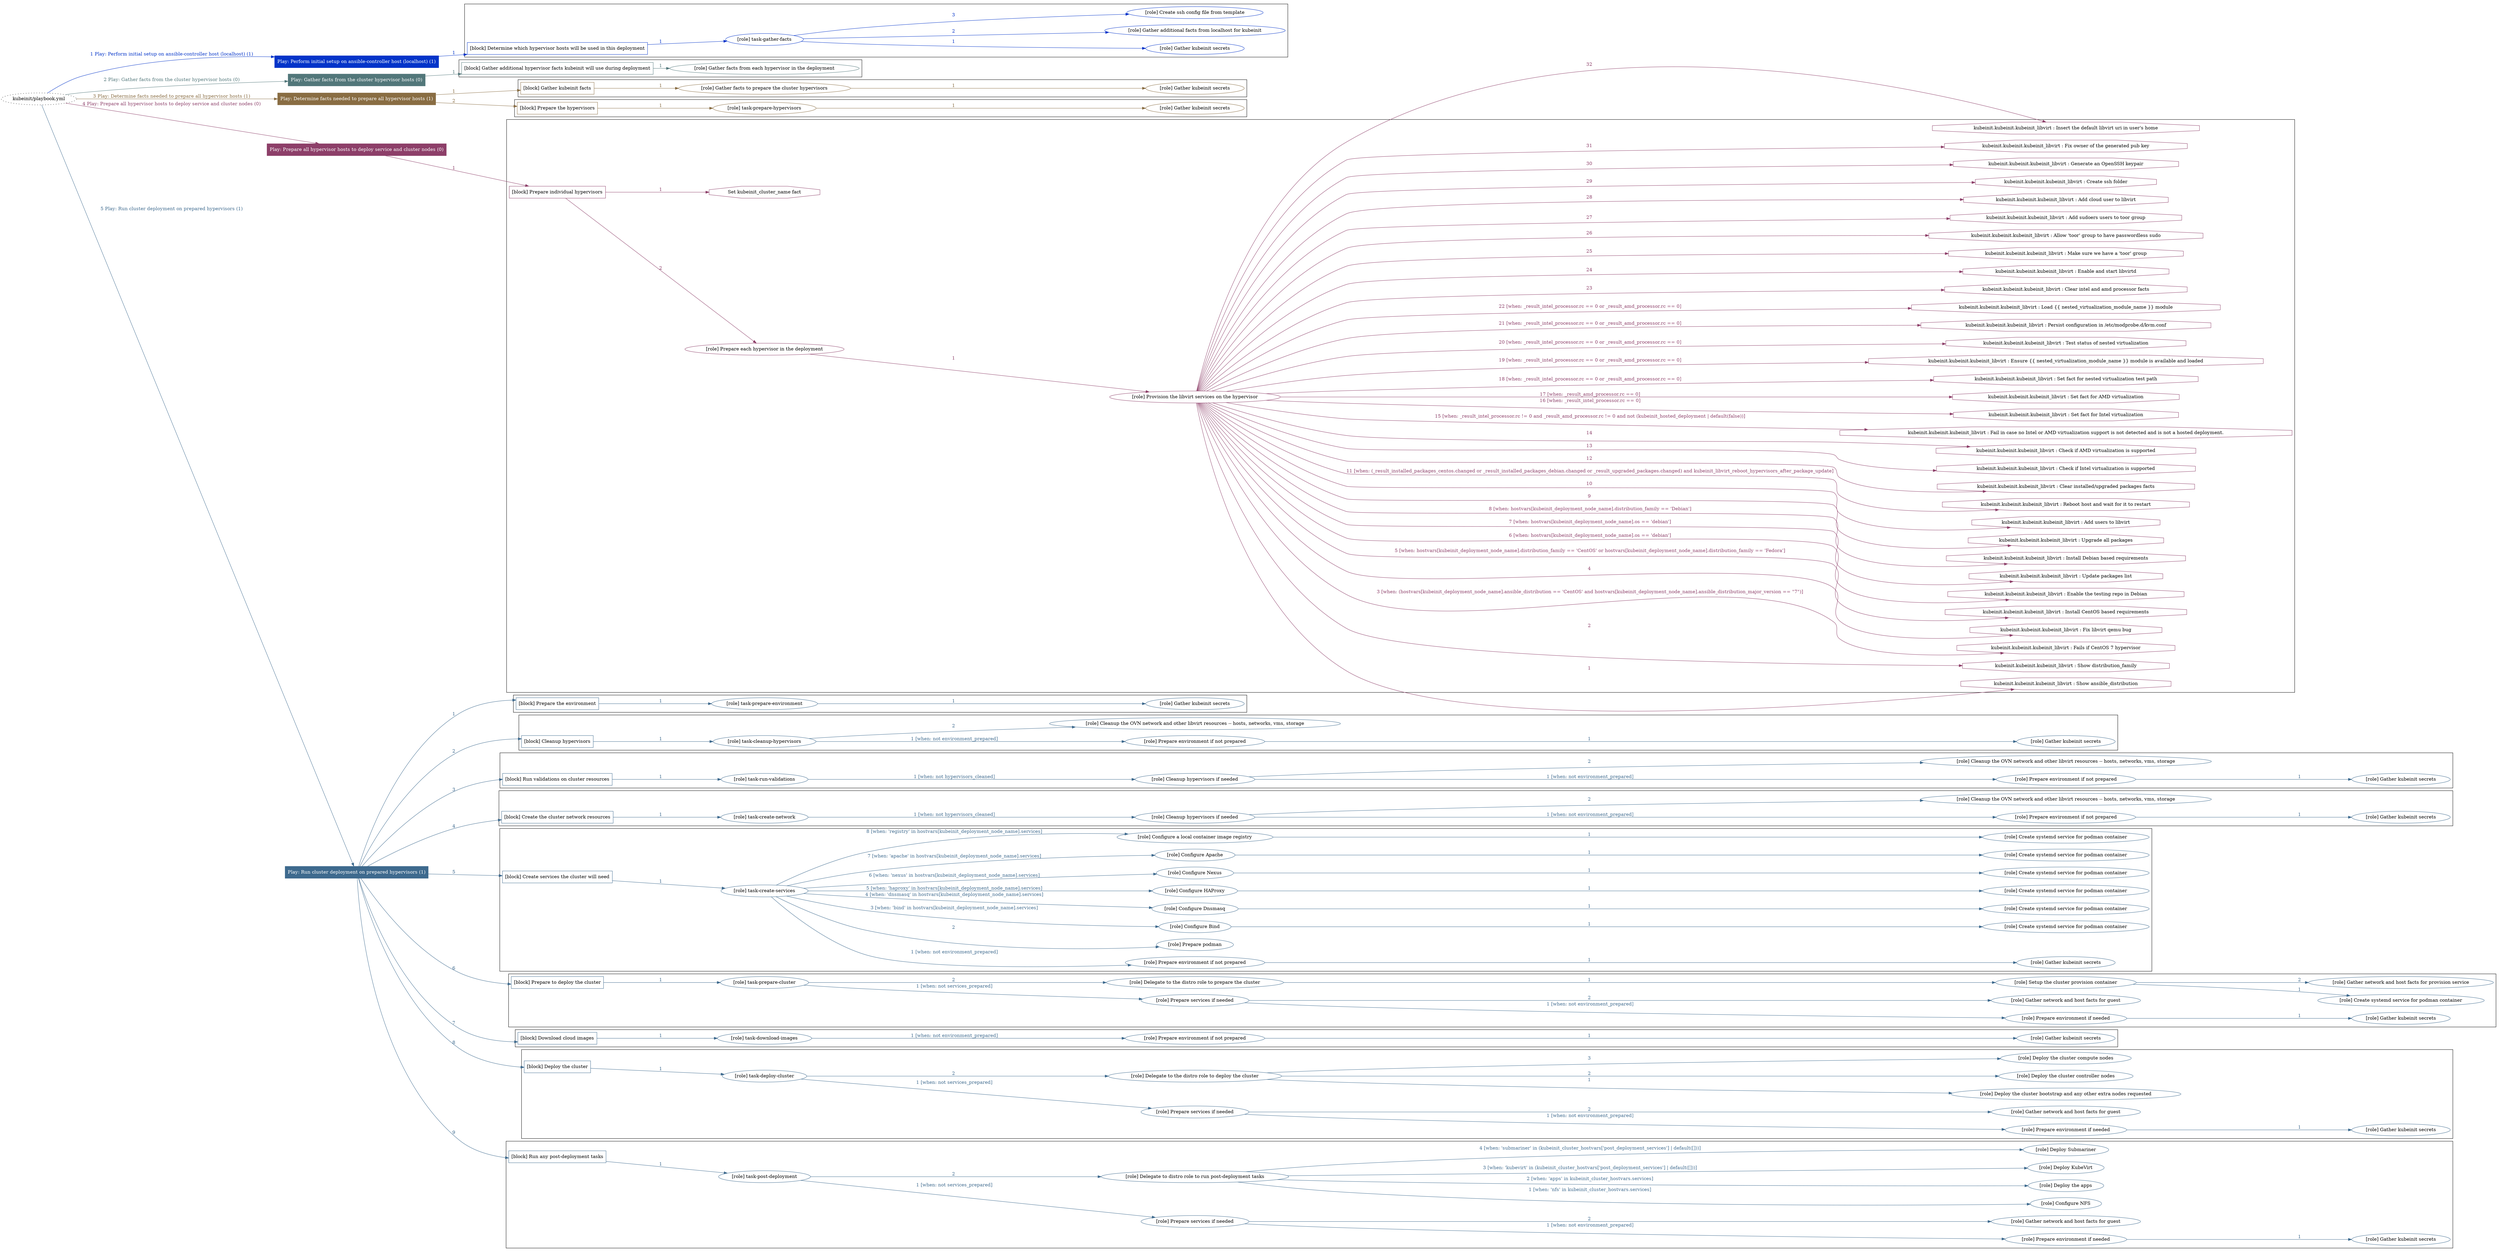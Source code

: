 digraph {
	graph [concentrate=true ordering=in rankdir=LR ratio=fill]
	edge [esep=5 sep=10]
	"kubeinit/playbook.yml" [URL="/home/runner/work/kubeinit/kubeinit/kubeinit/playbook.yml" id=playbook_c4769c51 style=dotted]
	"kubeinit/playbook.yml" -> play_fd61ba5c [label="1 Play: Perform initial setup on ansible-controller host (localhost) (1)" color="#0334c9" fontcolor="#0334c9" id=edge_play_fd61ba5c labeltooltip="1 Play: Perform initial setup on ansible-controller host (localhost) (1)" tooltip="1 Play: Perform initial setup on ansible-controller host (localhost) (1)"]
	subgraph "Play: Perform initial setup on ansible-controller host (localhost) (1)" {
		play_fd61ba5c [label="Play: Perform initial setup on ansible-controller host (localhost) (1)" URL="/home/runner/work/kubeinit/kubeinit/kubeinit/playbook.yml" color="#0334c9" fontcolor="#ffffff" id=play_fd61ba5c shape=box style=filled tooltip=localhost]
		play_fd61ba5c -> block_f24c5358 [label=1 color="#0334c9" fontcolor="#0334c9" id=edge_block_f24c5358 labeltooltip=1 tooltip=1]
		subgraph cluster_block_f24c5358 {
			block_f24c5358 [label="[block] Determine which hypervisor hosts will be used in this deployment" URL="/home/runner/work/kubeinit/kubeinit/kubeinit/playbook.yml" color="#0334c9" id=block_f24c5358 labeltooltip="Determine which hypervisor hosts will be used in this deployment" shape=box tooltip="Determine which hypervisor hosts will be used in this deployment"]
			block_f24c5358 -> role_672a9c41 [label="1 " color="#0334c9" fontcolor="#0334c9" id=edge_role_672a9c41 labeltooltip="1 " tooltip="1 "]
			subgraph "task-gather-facts" {
				role_672a9c41 [label="[role] task-gather-facts" URL="/home/runner/work/kubeinit/kubeinit/kubeinit/playbook.yml" color="#0334c9" id=role_672a9c41 tooltip="task-gather-facts"]
				role_672a9c41 -> role_38df9801 [label="1 " color="#0334c9" fontcolor="#0334c9" id=edge_role_38df9801 labeltooltip="1 " tooltip="1 "]
				subgraph "Gather kubeinit secrets" {
					role_38df9801 [label="[role] Gather kubeinit secrets" URL="/home/runner/.ansible/collections/ansible_collections/kubeinit/kubeinit/roles/kubeinit_prepare/tasks/build_hypervisors_group.yml" color="#0334c9" id=role_38df9801 tooltip="Gather kubeinit secrets"]
				}
				role_672a9c41 -> role_1dec8214 [label="2 " color="#0334c9" fontcolor="#0334c9" id=edge_role_1dec8214 labeltooltip="2 " tooltip="2 "]
				subgraph "Gather additional facts from localhost for kubeinit" {
					role_1dec8214 [label="[role] Gather additional facts from localhost for kubeinit" URL="/home/runner/.ansible/collections/ansible_collections/kubeinit/kubeinit/roles/kubeinit_prepare/tasks/build_hypervisors_group.yml" color="#0334c9" id=role_1dec8214 tooltip="Gather additional facts from localhost for kubeinit"]
				}
				role_672a9c41 -> role_d910c859 [label="3 " color="#0334c9" fontcolor="#0334c9" id=edge_role_d910c859 labeltooltip="3 " tooltip="3 "]
				subgraph "Create ssh config file from template" {
					role_d910c859 [label="[role] Create ssh config file from template" URL="/home/runner/.ansible/collections/ansible_collections/kubeinit/kubeinit/roles/kubeinit_prepare/tasks/build_hypervisors_group.yml" color="#0334c9" id=role_d910c859 tooltip="Create ssh config file from template"]
				}
			}
		}
	}
	"kubeinit/playbook.yml" -> play_553a66d8 [label="2 Play: Gather facts from the cluster hypervisor hosts (0)" color="#52777a" fontcolor="#52777a" id=edge_play_553a66d8 labeltooltip="2 Play: Gather facts from the cluster hypervisor hosts (0)" tooltip="2 Play: Gather facts from the cluster hypervisor hosts (0)"]
	subgraph "Play: Gather facts from the cluster hypervisor hosts (0)" {
		play_553a66d8 [label="Play: Gather facts from the cluster hypervisor hosts (0)" URL="/home/runner/work/kubeinit/kubeinit/kubeinit/playbook.yml" color="#52777a" fontcolor="#ffffff" id=play_553a66d8 shape=box style=filled tooltip="Play: Gather facts from the cluster hypervisor hosts (0)"]
		play_553a66d8 -> block_5d03e8ee [label=1 color="#52777a" fontcolor="#52777a" id=edge_block_5d03e8ee labeltooltip=1 tooltip=1]
		subgraph cluster_block_5d03e8ee {
			block_5d03e8ee [label="[block] Gather additional hypervisor facts kubeinit will use during deployment" URL="/home/runner/work/kubeinit/kubeinit/kubeinit/playbook.yml" color="#52777a" id=block_5d03e8ee labeltooltip="Gather additional hypervisor facts kubeinit will use during deployment" shape=box tooltip="Gather additional hypervisor facts kubeinit will use during deployment"]
			block_5d03e8ee -> role_967eea9b [label="1 " color="#52777a" fontcolor="#52777a" id=edge_role_967eea9b labeltooltip="1 " tooltip="1 "]
			subgraph "Gather facts from each hypervisor in the deployment" {
				role_967eea9b [label="[role] Gather facts from each hypervisor in the deployment" URL="/home/runner/work/kubeinit/kubeinit/kubeinit/playbook.yml" color="#52777a" id=role_967eea9b tooltip="Gather facts from each hypervisor in the deployment"]
			}
		}
	}
	"kubeinit/playbook.yml" -> play_8fbbaf1b [label="3 Play: Determine facts needed to prepare all hypervisor hosts (1)" color="#896d43" fontcolor="#896d43" id=edge_play_8fbbaf1b labeltooltip="3 Play: Determine facts needed to prepare all hypervisor hosts (1)" tooltip="3 Play: Determine facts needed to prepare all hypervisor hosts (1)"]
	subgraph "Play: Determine facts needed to prepare all hypervisor hosts (1)" {
		play_8fbbaf1b [label="Play: Determine facts needed to prepare all hypervisor hosts (1)" URL="/home/runner/work/kubeinit/kubeinit/kubeinit/playbook.yml" color="#896d43" fontcolor="#ffffff" id=play_8fbbaf1b shape=box style=filled tooltip=localhost]
		play_8fbbaf1b -> block_a1badb3f [label=1 color="#896d43" fontcolor="#896d43" id=edge_block_a1badb3f labeltooltip=1 tooltip=1]
		subgraph cluster_block_a1badb3f {
			block_a1badb3f [label="[block] Gather kubeinit facts" URL="/home/runner/work/kubeinit/kubeinit/kubeinit/playbook.yml" color="#896d43" id=block_a1badb3f labeltooltip="Gather kubeinit facts" shape=box tooltip="Gather kubeinit facts"]
			block_a1badb3f -> role_83bff5d7 [label="1 " color="#896d43" fontcolor="#896d43" id=edge_role_83bff5d7 labeltooltip="1 " tooltip="1 "]
			subgraph "Gather facts to prepare the cluster hypervisors" {
				role_83bff5d7 [label="[role] Gather facts to prepare the cluster hypervisors" URL="/home/runner/work/kubeinit/kubeinit/kubeinit/playbook.yml" color="#896d43" id=role_83bff5d7 tooltip="Gather facts to prepare the cluster hypervisors"]
				role_83bff5d7 -> role_12f5d2b3 [label="1 " color="#896d43" fontcolor="#896d43" id=edge_role_12f5d2b3 labeltooltip="1 " tooltip="1 "]
				subgraph "Gather kubeinit secrets" {
					role_12f5d2b3 [label="[role] Gather kubeinit secrets" URL="/home/runner/.ansible/collections/ansible_collections/kubeinit/kubeinit/roles/kubeinit_prepare/tasks/gather_kubeinit_facts.yml" color="#896d43" id=role_12f5d2b3 tooltip="Gather kubeinit secrets"]
				}
			}
		}
		play_8fbbaf1b -> block_5ecc9ee0 [label=2 color="#896d43" fontcolor="#896d43" id=edge_block_5ecc9ee0 labeltooltip=2 tooltip=2]
		subgraph cluster_block_5ecc9ee0 {
			block_5ecc9ee0 [label="[block] Prepare the hypervisors" URL="/home/runner/work/kubeinit/kubeinit/kubeinit/playbook.yml" color="#896d43" id=block_5ecc9ee0 labeltooltip="Prepare the hypervisors" shape=box tooltip="Prepare the hypervisors"]
			block_5ecc9ee0 -> role_26b3cb29 [label="1 " color="#896d43" fontcolor="#896d43" id=edge_role_26b3cb29 labeltooltip="1 " tooltip="1 "]
			subgraph "task-prepare-hypervisors" {
				role_26b3cb29 [label="[role] task-prepare-hypervisors" URL="/home/runner/work/kubeinit/kubeinit/kubeinit/playbook.yml" color="#896d43" id=role_26b3cb29 tooltip="task-prepare-hypervisors"]
				role_26b3cb29 -> role_f6b879fa [label="1 " color="#896d43" fontcolor="#896d43" id=edge_role_f6b879fa labeltooltip="1 " tooltip="1 "]
				subgraph "Gather kubeinit secrets" {
					role_f6b879fa [label="[role] Gather kubeinit secrets" URL="/home/runner/.ansible/collections/ansible_collections/kubeinit/kubeinit/roles/kubeinit_prepare/tasks/gather_kubeinit_facts.yml" color="#896d43" id=role_f6b879fa tooltip="Gather kubeinit secrets"]
				}
			}
		}
	}
	"kubeinit/playbook.yml" -> play_612a7fb1 [label="4 Play: Prepare all hypervisor hosts to deploy service and cluster nodes (0)" color="#8d3f69" fontcolor="#8d3f69" id=edge_play_612a7fb1 labeltooltip="4 Play: Prepare all hypervisor hosts to deploy service and cluster nodes (0)" tooltip="4 Play: Prepare all hypervisor hosts to deploy service and cluster nodes (0)"]
	subgraph "Play: Prepare all hypervisor hosts to deploy service and cluster nodes (0)" {
		play_612a7fb1 [label="Play: Prepare all hypervisor hosts to deploy service and cluster nodes (0)" URL="/home/runner/work/kubeinit/kubeinit/kubeinit/playbook.yml" color="#8d3f69" fontcolor="#ffffff" id=play_612a7fb1 shape=box style=filled tooltip="Play: Prepare all hypervisor hosts to deploy service and cluster nodes (0)"]
		play_612a7fb1 -> block_0b119d8f [label=1 color="#8d3f69" fontcolor="#8d3f69" id=edge_block_0b119d8f labeltooltip=1 tooltip=1]
		subgraph cluster_block_0b119d8f {
			block_0b119d8f [label="[block] Prepare individual hypervisors" URL="/home/runner/work/kubeinit/kubeinit/kubeinit/playbook.yml" color="#8d3f69" id=block_0b119d8f labeltooltip="Prepare individual hypervisors" shape=box tooltip="Prepare individual hypervisors"]
			block_0b119d8f -> role_c2ebf719 [label="2 " color="#8d3f69" fontcolor="#8d3f69" id=edge_role_c2ebf719 labeltooltip="2 " tooltip="2 "]
			subgraph "Prepare each hypervisor in the deployment" {
				role_c2ebf719 [label="[role] Prepare each hypervisor in the deployment" URL="/home/runner/work/kubeinit/kubeinit/kubeinit/playbook.yml" color="#8d3f69" id=role_c2ebf719 tooltip="Prepare each hypervisor in the deployment"]
				role_c2ebf719 -> role_dba4d7f6 [label="1 " color="#8d3f69" fontcolor="#8d3f69" id=edge_role_dba4d7f6 labeltooltip="1 " tooltip="1 "]
				subgraph "Provision the libvirt services on the hypervisor" {
					role_dba4d7f6 [label="[role] Provision the libvirt services on the hypervisor" URL="/home/runner/.ansible/collections/ansible_collections/kubeinit/kubeinit/roles/kubeinit_prepare/tasks/prepare_hypervisor.yml" color="#8d3f69" id=role_dba4d7f6 tooltip="Provision the libvirt services on the hypervisor"]
					task_b957038f [label="kubeinit.kubeinit.kubeinit_libvirt : Show ansible_distribution" URL="/home/runner/.ansible/collections/ansible_collections/kubeinit/kubeinit/roles/kubeinit_libvirt/tasks/main.yml" color="#8d3f69" id=task_b957038f shape=octagon tooltip="kubeinit.kubeinit.kubeinit_libvirt : Show ansible_distribution"]
					role_dba4d7f6 -> task_b957038f [label="1 " color="#8d3f69" fontcolor="#8d3f69" id=edge_task_b957038f labeltooltip="1 " tooltip="1 "]
					task_74fb0d07 [label="kubeinit.kubeinit.kubeinit_libvirt : Show distribution_family" URL="/home/runner/.ansible/collections/ansible_collections/kubeinit/kubeinit/roles/kubeinit_libvirt/tasks/main.yml" color="#8d3f69" id=task_74fb0d07 shape=octagon tooltip="kubeinit.kubeinit.kubeinit_libvirt : Show distribution_family"]
					role_dba4d7f6 -> task_74fb0d07 [label="2 " color="#8d3f69" fontcolor="#8d3f69" id=edge_task_74fb0d07 labeltooltip="2 " tooltip="2 "]
					task_231f6a4b [label="kubeinit.kubeinit.kubeinit_libvirt : Fails if CentOS 7 hypervisor" URL="/home/runner/.ansible/collections/ansible_collections/kubeinit/kubeinit/roles/kubeinit_libvirt/tasks/main.yml" color="#8d3f69" id=task_231f6a4b shape=octagon tooltip="kubeinit.kubeinit.kubeinit_libvirt : Fails if CentOS 7 hypervisor"]
					role_dba4d7f6 -> task_231f6a4b [label="3 [when: (hostvars[kubeinit_deployment_node_name].ansible_distribution == 'CentOS' and hostvars[kubeinit_deployment_node_name].ansible_distribution_major_version == \"7\")]" color="#8d3f69" fontcolor="#8d3f69" id=edge_task_231f6a4b labeltooltip="3 [when: (hostvars[kubeinit_deployment_node_name].ansible_distribution == 'CentOS' and hostvars[kubeinit_deployment_node_name].ansible_distribution_major_version == \"7\")]" tooltip="3 [when: (hostvars[kubeinit_deployment_node_name].ansible_distribution == 'CentOS' and hostvars[kubeinit_deployment_node_name].ansible_distribution_major_version == \"7\")]"]
					task_47a05233 [label="kubeinit.kubeinit.kubeinit_libvirt : Fix libvirt qemu bug" URL="/home/runner/.ansible/collections/ansible_collections/kubeinit/kubeinit/roles/kubeinit_libvirt/tasks/main.yml" color="#8d3f69" id=task_47a05233 shape=octagon tooltip="kubeinit.kubeinit.kubeinit_libvirt : Fix libvirt qemu bug"]
					role_dba4d7f6 -> task_47a05233 [label="4 " color="#8d3f69" fontcolor="#8d3f69" id=edge_task_47a05233 labeltooltip="4 " tooltip="4 "]
					task_955c6505 [label="kubeinit.kubeinit.kubeinit_libvirt : Install CentOS based requirements" URL="/home/runner/.ansible/collections/ansible_collections/kubeinit/kubeinit/roles/kubeinit_libvirt/tasks/main.yml" color="#8d3f69" id=task_955c6505 shape=octagon tooltip="kubeinit.kubeinit.kubeinit_libvirt : Install CentOS based requirements"]
					role_dba4d7f6 -> task_955c6505 [label="5 [when: hostvars[kubeinit_deployment_node_name].distribution_family == 'CentOS' or hostvars[kubeinit_deployment_node_name].distribution_family == 'Fedora']" color="#8d3f69" fontcolor="#8d3f69" id=edge_task_955c6505 labeltooltip="5 [when: hostvars[kubeinit_deployment_node_name].distribution_family == 'CentOS' or hostvars[kubeinit_deployment_node_name].distribution_family == 'Fedora']" tooltip="5 [when: hostvars[kubeinit_deployment_node_name].distribution_family == 'CentOS' or hostvars[kubeinit_deployment_node_name].distribution_family == 'Fedora']"]
					task_f9c863c4 [label="kubeinit.kubeinit.kubeinit_libvirt : Enable the testing repo in Debian" URL="/home/runner/.ansible/collections/ansible_collections/kubeinit/kubeinit/roles/kubeinit_libvirt/tasks/main.yml" color="#8d3f69" id=task_f9c863c4 shape=octagon tooltip="kubeinit.kubeinit.kubeinit_libvirt : Enable the testing repo in Debian"]
					role_dba4d7f6 -> task_f9c863c4 [label="6 [when: hostvars[kubeinit_deployment_node_name].os == 'debian']" color="#8d3f69" fontcolor="#8d3f69" id=edge_task_f9c863c4 labeltooltip="6 [when: hostvars[kubeinit_deployment_node_name].os == 'debian']" tooltip="6 [when: hostvars[kubeinit_deployment_node_name].os == 'debian']"]
					task_a1e00685 [label="kubeinit.kubeinit.kubeinit_libvirt : Update packages list" URL="/home/runner/.ansible/collections/ansible_collections/kubeinit/kubeinit/roles/kubeinit_libvirt/tasks/main.yml" color="#8d3f69" id=task_a1e00685 shape=octagon tooltip="kubeinit.kubeinit.kubeinit_libvirt : Update packages list"]
					role_dba4d7f6 -> task_a1e00685 [label="7 [when: hostvars[kubeinit_deployment_node_name].os == 'debian']" color="#8d3f69" fontcolor="#8d3f69" id=edge_task_a1e00685 labeltooltip="7 [when: hostvars[kubeinit_deployment_node_name].os == 'debian']" tooltip="7 [when: hostvars[kubeinit_deployment_node_name].os == 'debian']"]
					task_a5697125 [label="kubeinit.kubeinit.kubeinit_libvirt : Install Debian based requirements" URL="/home/runner/.ansible/collections/ansible_collections/kubeinit/kubeinit/roles/kubeinit_libvirt/tasks/main.yml" color="#8d3f69" id=task_a5697125 shape=octagon tooltip="kubeinit.kubeinit.kubeinit_libvirt : Install Debian based requirements"]
					role_dba4d7f6 -> task_a5697125 [label="8 [when: hostvars[kubeinit_deployment_node_name].distribution_family == 'Debian']" color="#8d3f69" fontcolor="#8d3f69" id=edge_task_a5697125 labeltooltip="8 [when: hostvars[kubeinit_deployment_node_name].distribution_family == 'Debian']" tooltip="8 [when: hostvars[kubeinit_deployment_node_name].distribution_family == 'Debian']"]
					task_093fe25f [label="kubeinit.kubeinit.kubeinit_libvirt : Upgrade all packages" URL="/home/runner/.ansible/collections/ansible_collections/kubeinit/kubeinit/roles/kubeinit_libvirt/tasks/main.yml" color="#8d3f69" id=task_093fe25f shape=octagon tooltip="kubeinit.kubeinit.kubeinit_libvirt : Upgrade all packages"]
					role_dba4d7f6 -> task_093fe25f [label="9 " color="#8d3f69" fontcolor="#8d3f69" id=edge_task_093fe25f labeltooltip="9 " tooltip="9 "]
					task_aaf53d56 [label="kubeinit.kubeinit.kubeinit_libvirt : Add users to libvirt" URL="/home/runner/.ansible/collections/ansible_collections/kubeinit/kubeinit/roles/kubeinit_libvirt/tasks/main.yml" color="#8d3f69" id=task_aaf53d56 shape=octagon tooltip="kubeinit.kubeinit.kubeinit_libvirt : Add users to libvirt"]
					role_dba4d7f6 -> task_aaf53d56 [label="10 " color="#8d3f69" fontcolor="#8d3f69" id=edge_task_aaf53d56 labeltooltip="10 " tooltip="10 "]
					task_2f9a5af4 [label="kubeinit.kubeinit.kubeinit_libvirt : Reboot host and wait for it to restart" URL="/home/runner/.ansible/collections/ansible_collections/kubeinit/kubeinit/roles/kubeinit_libvirt/tasks/main.yml" color="#8d3f69" id=task_2f9a5af4 shape=octagon tooltip="kubeinit.kubeinit.kubeinit_libvirt : Reboot host and wait for it to restart"]
					role_dba4d7f6 -> task_2f9a5af4 [label="11 [when: (_result_installed_packages_centos.changed or _result_installed_packages_debian.changed or _result_upgraded_packages.changed) and kubeinit_libvirt_reboot_hypervisors_after_package_update]" color="#8d3f69" fontcolor="#8d3f69" id=edge_task_2f9a5af4 labeltooltip="11 [when: (_result_installed_packages_centos.changed or _result_installed_packages_debian.changed or _result_upgraded_packages.changed) and kubeinit_libvirt_reboot_hypervisors_after_package_update]" tooltip="11 [when: (_result_installed_packages_centos.changed or _result_installed_packages_debian.changed or _result_upgraded_packages.changed) and kubeinit_libvirt_reboot_hypervisors_after_package_update]"]
					task_223bb4a2 [label="kubeinit.kubeinit.kubeinit_libvirt : Clear installed/upgraded packages facts" URL="/home/runner/.ansible/collections/ansible_collections/kubeinit/kubeinit/roles/kubeinit_libvirt/tasks/main.yml" color="#8d3f69" id=task_223bb4a2 shape=octagon tooltip="kubeinit.kubeinit.kubeinit_libvirt : Clear installed/upgraded packages facts"]
					role_dba4d7f6 -> task_223bb4a2 [label="12 " color="#8d3f69" fontcolor="#8d3f69" id=edge_task_223bb4a2 labeltooltip="12 " tooltip="12 "]
					task_42c52201 [label="kubeinit.kubeinit.kubeinit_libvirt : Check if Intel virtualization is supported" URL="/home/runner/.ansible/collections/ansible_collections/kubeinit/kubeinit/roles/kubeinit_libvirt/tasks/main.yml" color="#8d3f69" id=task_42c52201 shape=octagon tooltip="kubeinit.kubeinit.kubeinit_libvirt : Check if Intel virtualization is supported"]
					role_dba4d7f6 -> task_42c52201 [label="13 " color="#8d3f69" fontcolor="#8d3f69" id=edge_task_42c52201 labeltooltip="13 " tooltip="13 "]
					task_83e01773 [label="kubeinit.kubeinit.kubeinit_libvirt : Check if AMD virtualization is supported" URL="/home/runner/.ansible/collections/ansible_collections/kubeinit/kubeinit/roles/kubeinit_libvirt/tasks/main.yml" color="#8d3f69" id=task_83e01773 shape=octagon tooltip="kubeinit.kubeinit.kubeinit_libvirt : Check if AMD virtualization is supported"]
					role_dba4d7f6 -> task_83e01773 [label="14 " color="#8d3f69" fontcolor="#8d3f69" id=edge_task_83e01773 labeltooltip="14 " tooltip="14 "]
					task_c498d3f1 [label="kubeinit.kubeinit.kubeinit_libvirt : Fail in case no Intel or AMD virtualization support is not detected and is not a hosted deployment." URL="/home/runner/.ansible/collections/ansible_collections/kubeinit/kubeinit/roles/kubeinit_libvirt/tasks/main.yml" color="#8d3f69" id=task_c498d3f1 shape=octagon tooltip="kubeinit.kubeinit.kubeinit_libvirt : Fail in case no Intel or AMD virtualization support is not detected and is not a hosted deployment."]
					role_dba4d7f6 -> task_c498d3f1 [label="15 [when: _result_intel_processor.rc != 0 and _result_amd_processor.rc != 0 and not (kubeinit_hosted_deployment | default(false))]" color="#8d3f69" fontcolor="#8d3f69" id=edge_task_c498d3f1 labeltooltip="15 [when: _result_intel_processor.rc != 0 and _result_amd_processor.rc != 0 and not (kubeinit_hosted_deployment | default(false))]" tooltip="15 [when: _result_intel_processor.rc != 0 and _result_amd_processor.rc != 0 and not (kubeinit_hosted_deployment | default(false))]"]
					task_29d1cc6c [label="kubeinit.kubeinit.kubeinit_libvirt : Set fact for Intel virtualization" URL="/home/runner/.ansible/collections/ansible_collections/kubeinit/kubeinit/roles/kubeinit_libvirt/tasks/main.yml" color="#8d3f69" id=task_29d1cc6c shape=octagon tooltip="kubeinit.kubeinit.kubeinit_libvirt : Set fact for Intel virtualization"]
					role_dba4d7f6 -> task_29d1cc6c [label="16 [when: _result_intel_processor.rc == 0]" color="#8d3f69" fontcolor="#8d3f69" id=edge_task_29d1cc6c labeltooltip="16 [when: _result_intel_processor.rc == 0]" tooltip="16 [when: _result_intel_processor.rc == 0]"]
					task_f442fc19 [label="kubeinit.kubeinit.kubeinit_libvirt : Set fact for AMD virtualization" URL="/home/runner/.ansible/collections/ansible_collections/kubeinit/kubeinit/roles/kubeinit_libvirt/tasks/main.yml" color="#8d3f69" id=task_f442fc19 shape=octagon tooltip="kubeinit.kubeinit.kubeinit_libvirt : Set fact for AMD virtualization"]
					role_dba4d7f6 -> task_f442fc19 [label="17 [when: _result_amd_processor.rc == 0]" color="#8d3f69" fontcolor="#8d3f69" id=edge_task_f442fc19 labeltooltip="17 [when: _result_amd_processor.rc == 0]" tooltip="17 [when: _result_amd_processor.rc == 0]"]
					task_1ea3299d [label="kubeinit.kubeinit.kubeinit_libvirt : Set fact for nested virtualization test path" URL="/home/runner/.ansible/collections/ansible_collections/kubeinit/kubeinit/roles/kubeinit_libvirt/tasks/main.yml" color="#8d3f69" id=task_1ea3299d shape=octagon tooltip="kubeinit.kubeinit.kubeinit_libvirt : Set fact for nested virtualization test path"]
					role_dba4d7f6 -> task_1ea3299d [label="18 [when: _result_intel_processor.rc == 0 or _result_amd_processor.rc == 0]" color="#8d3f69" fontcolor="#8d3f69" id=edge_task_1ea3299d labeltooltip="18 [when: _result_intel_processor.rc == 0 or _result_amd_processor.rc == 0]" tooltip="18 [when: _result_intel_processor.rc == 0 or _result_amd_processor.rc == 0]"]
					task_0401985d [label="kubeinit.kubeinit.kubeinit_libvirt : Ensure {{ nested_virtualization_module_name }} module is available and loaded" URL="/home/runner/.ansible/collections/ansible_collections/kubeinit/kubeinit/roles/kubeinit_libvirt/tasks/main.yml" color="#8d3f69" id=task_0401985d shape=octagon tooltip="kubeinit.kubeinit.kubeinit_libvirt : Ensure {{ nested_virtualization_module_name }} module is available and loaded"]
					role_dba4d7f6 -> task_0401985d [label="19 [when: _result_intel_processor.rc == 0 or _result_amd_processor.rc == 0]" color="#8d3f69" fontcolor="#8d3f69" id=edge_task_0401985d labeltooltip="19 [when: _result_intel_processor.rc == 0 or _result_amd_processor.rc == 0]" tooltip="19 [when: _result_intel_processor.rc == 0 or _result_amd_processor.rc == 0]"]
					task_c62a644e [label="kubeinit.kubeinit.kubeinit_libvirt : Test status of nested virtualization" URL="/home/runner/.ansible/collections/ansible_collections/kubeinit/kubeinit/roles/kubeinit_libvirt/tasks/main.yml" color="#8d3f69" id=task_c62a644e shape=octagon tooltip="kubeinit.kubeinit.kubeinit_libvirt : Test status of nested virtualization"]
					role_dba4d7f6 -> task_c62a644e [label="20 [when: _result_intel_processor.rc == 0 or _result_amd_processor.rc == 0]" color="#8d3f69" fontcolor="#8d3f69" id=edge_task_c62a644e labeltooltip="20 [when: _result_intel_processor.rc == 0 or _result_amd_processor.rc == 0]" tooltip="20 [when: _result_intel_processor.rc == 0 or _result_amd_processor.rc == 0]"]
					task_98b1d5e2 [label="kubeinit.kubeinit.kubeinit_libvirt : Persist configuration in /etc/modprobe.d/kvm.conf" URL="/home/runner/.ansible/collections/ansible_collections/kubeinit/kubeinit/roles/kubeinit_libvirt/tasks/main.yml" color="#8d3f69" id=task_98b1d5e2 shape=octagon tooltip="kubeinit.kubeinit.kubeinit_libvirt : Persist configuration in /etc/modprobe.d/kvm.conf"]
					role_dba4d7f6 -> task_98b1d5e2 [label="21 [when: _result_intel_processor.rc == 0 or _result_amd_processor.rc == 0]" color="#8d3f69" fontcolor="#8d3f69" id=edge_task_98b1d5e2 labeltooltip="21 [when: _result_intel_processor.rc == 0 or _result_amd_processor.rc == 0]" tooltip="21 [when: _result_intel_processor.rc == 0 or _result_amd_processor.rc == 0]"]
					task_be1dd02e [label="kubeinit.kubeinit.kubeinit_libvirt : Load {{ nested_virtualization_module_name }} module" URL="/home/runner/.ansible/collections/ansible_collections/kubeinit/kubeinit/roles/kubeinit_libvirt/tasks/main.yml" color="#8d3f69" id=task_be1dd02e shape=octagon tooltip="kubeinit.kubeinit.kubeinit_libvirt : Load {{ nested_virtualization_module_name }} module"]
					role_dba4d7f6 -> task_be1dd02e [label="22 [when: _result_intel_processor.rc == 0 or _result_amd_processor.rc == 0]" color="#8d3f69" fontcolor="#8d3f69" id=edge_task_be1dd02e labeltooltip="22 [when: _result_intel_processor.rc == 0 or _result_amd_processor.rc == 0]" tooltip="22 [when: _result_intel_processor.rc == 0 or _result_amd_processor.rc == 0]"]
					task_335ae76f [label="kubeinit.kubeinit.kubeinit_libvirt : Clear intel and amd processor facts" URL="/home/runner/.ansible/collections/ansible_collections/kubeinit/kubeinit/roles/kubeinit_libvirt/tasks/main.yml" color="#8d3f69" id=task_335ae76f shape=octagon tooltip="kubeinit.kubeinit.kubeinit_libvirt : Clear intel and amd processor facts"]
					role_dba4d7f6 -> task_335ae76f [label="23 " color="#8d3f69" fontcolor="#8d3f69" id=edge_task_335ae76f labeltooltip="23 " tooltip="23 "]
					task_e4e838a9 [label="kubeinit.kubeinit.kubeinit_libvirt : Enable and start libvirtd" URL="/home/runner/.ansible/collections/ansible_collections/kubeinit/kubeinit/roles/kubeinit_libvirt/tasks/main.yml" color="#8d3f69" id=task_e4e838a9 shape=octagon tooltip="kubeinit.kubeinit.kubeinit_libvirt : Enable and start libvirtd"]
					role_dba4d7f6 -> task_e4e838a9 [label="24 " color="#8d3f69" fontcolor="#8d3f69" id=edge_task_e4e838a9 labeltooltip="24 " tooltip="24 "]
					task_81a171ec [label="kubeinit.kubeinit.kubeinit_libvirt : Make sure we have a 'toor' group" URL="/home/runner/.ansible/collections/ansible_collections/kubeinit/kubeinit/roles/kubeinit_libvirt/tasks/60_create_cloud_user.yml" color="#8d3f69" id=task_81a171ec shape=octagon tooltip="kubeinit.kubeinit.kubeinit_libvirt : Make sure we have a 'toor' group"]
					role_dba4d7f6 -> task_81a171ec [label="25 " color="#8d3f69" fontcolor="#8d3f69" id=edge_task_81a171ec labeltooltip="25 " tooltip="25 "]
					task_5b95115b [label="kubeinit.kubeinit.kubeinit_libvirt : Allow 'toor' group to have passwordless sudo" URL="/home/runner/.ansible/collections/ansible_collections/kubeinit/kubeinit/roles/kubeinit_libvirt/tasks/60_create_cloud_user.yml" color="#8d3f69" id=task_5b95115b shape=octagon tooltip="kubeinit.kubeinit.kubeinit_libvirt : Allow 'toor' group to have passwordless sudo"]
					role_dba4d7f6 -> task_5b95115b [label="26 " color="#8d3f69" fontcolor="#8d3f69" id=edge_task_5b95115b labeltooltip="26 " tooltip="26 "]
					task_ac7e01db [label="kubeinit.kubeinit.kubeinit_libvirt : Add sudoers users to toor group" URL="/home/runner/.ansible/collections/ansible_collections/kubeinit/kubeinit/roles/kubeinit_libvirt/tasks/60_create_cloud_user.yml" color="#8d3f69" id=task_ac7e01db shape=octagon tooltip="kubeinit.kubeinit.kubeinit_libvirt : Add sudoers users to toor group"]
					role_dba4d7f6 -> task_ac7e01db [label="27 " color="#8d3f69" fontcolor="#8d3f69" id=edge_task_ac7e01db labeltooltip="27 " tooltip="27 "]
					task_4ddf2299 [label="kubeinit.kubeinit.kubeinit_libvirt : Add cloud user to libvirt" URL="/home/runner/.ansible/collections/ansible_collections/kubeinit/kubeinit/roles/kubeinit_libvirt/tasks/60_create_cloud_user.yml" color="#8d3f69" id=task_4ddf2299 shape=octagon tooltip="kubeinit.kubeinit.kubeinit_libvirt : Add cloud user to libvirt"]
					role_dba4d7f6 -> task_4ddf2299 [label="28 " color="#8d3f69" fontcolor="#8d3f69" id=edge_task_4ddf2299 labeltooltip="28 " tooltip="28 "]
					task_a2faac9d [label="kubeinit.kubeinit.kubeinit_libvirt : Create ssh folder" URL="/home/runner/.ansible/collections/ansible_collections/kubeinit/kubeinit/roles/kubeinit_libvirt/tasks/60_create_cloud_user.yml" color="#8d3f69" id=task_a2faac9d shape=octagon tooltip="kubeinit.kubeinit.kubeinit_libvirt : Create ssh folder"]
					role_dba4d7f6 -> task_a2faac9d [label="29 " color="#8d3f69" fontcolor="#8d3f69" id=edge_task_a2faac9d labeltooltip="29 " tooltip="29 "]
					task_388d5fc5 [label="kubeinit.kubeinit.kubeinit_libvirt : Generate an OpenSSH keypair" URL="/home/runner/.ansible/collections/ansible_collections/kubeinit/kubeinit/roles/kubeinit_libvirt/tasks/60_create_cloud_user.yml" color="#8d3f69" id=task_388d5fc5 shape=octagon tooltip="kubeinit.kubeinit.kubeinit_libvirt : Generate an OpenSSH keypair"]
					role_dba4d7f6 -> task_388d5fc5 [label="30 " color="#8d3f69" fontcolor="#8d3f69" id=edge_task_388d5fc5 labeltooltip="30 " tooltip="30 "]
					task_c51c4580 [label="kubeinit.kubeinit.kubeinit_libvirt : Fix owner of the generated pub key" URL="/home/runner/.ansible/collections/ansible_collections/kubeinit/kubeinit/roles/kubeinit_libvirt/tasks/60_create_cloud_user.yml" color="#8d3f69" id=task_c51c4580 shape=octagon tooltip="kubeinit.kubeinit.kubeinit_libvirt : Fix owner of the generated pub key"]
					role_dba4d7f6 -> task_c51c4580 [label="31 " color="#8d3f69" fontcolor="#8d3f69" id=edge_task_c51c4580 labeltooltip="31 " tooltip="31 "]
					task_ade39d21 [label="kubeinit.kubeinit.kubeinit_libvirt : Insert the default libvirt uri in user's home" URL="/home/runner/.ansible/collections/ansible_collections/kubeinit/kubeinit/roles/kubeinit_libvirt/tasks/60_create_cloud_user.yml" color="#8d3f69" id=task_ade39d21 shape=octagon tooltip="kubeinit.kubeinit.kubeinit_libvirt : Insert the default libvirt uri in user's home"]
					role_dba4d7f6 -> task_ade39d21 [label="32 " color="#8d3f69" fontcolor="#8d3f69" id=edge_task_ade39d21 labeltooltip="32 " tooltip="32 "]
				}
			}
			task_7b9b9f44 [label="Set kubeinit_cluster_name fact" URL="/home/runner/work/kubeinit/kubeinit/kubeinit/playbook.yml" color="#8d3f69" id=task_7b9b9f44 shape=octagon tooltip="Set kubeinit_cluster_name fact"]
			block_0b119d8f -> task_7b9b9f44 [label="1 " color="#8d3f69" fontcolor="#8d3f69" id=edge_task_7b9b9f44 labeltooltip="1 " tooltip="1 "]
		}
	}
	"kubeinit/playbook.yml" -> play_ffe5a694 [label="5 Play: Run cluster deployment on prepared hypervisors (1)" color="#3e6a8e" fontcolor="#3e6a8e" id=edge_play_ffe5a694 labeltooltip="5 Play: Run cluster deployment on prepared hypervisors (1)" tooltip="5 Play: Run cluster deployment on prepared hypervisors (1)"]
	subgraph "Play: Run cluster deployment on prepared hypervisors (1)" {
		play_ffe5a694 [label="Play: Run cluster deployment on prepared hypervisors (1)" URL="/home/runner/work/kubeinit/kubeinit/kubeinit/playbook.yml" color="#3e6a8e" fontcolor="#ffffff" id=play_ffe5a694 shape=box style=filled tooltip=localhost]
		play_ffe5a694 -> block_6b61bef4 [label=1 color="#3e6a8e" fontcolor="#3e6a8e" id=edge_block_6b61bef4 labeltooltip=1 tooltip=1]
		subgraph cluster_block_6b61bef4 {
			block_6b61bef4 [label="[block] Prepare the environment" URL="/home/runner/work/kubeinit/kubeinit/kubeinit/playbook.yml" color="#3e6a8e" id=block_6b61bef4 labeltooltip="Prepare the environment" shape=box tooltip="Prepare the environment"]
			block_6b61bef4 -> role_93a55621 [label="1 " color="#3e6a8e" fontcolor="#3e6a8e" id=edge_role_93a55621 labeltooltip="1 " tooltip="1 "]
			subgraph "task-prepare-environment" {
				role_93a55621 [label="[role] task-prepare-environment" URL="/home/runner/work/kubeinit/kubeinit/kubeinit/playbook.yml" color="#3e6a8e" id=role_93a55621 tooltip="task-prepare-environment"]
				role_93a55621 -> role_7df70050 [label="1 " color="#3e6a8e" fontcolor="#3e6a8e" id=edge_role_7df70050 labeltooltip="1 " tooltip="1 "]
				subgraph "Gather kubeinit secrets" {
					role_7df70050 [label="[role] Gather kubeinit secrets" URL="/home/runner/.ansible/collections/ansible_collections/kubeinit/kubeinit/roles/kubeinit_prepare/tasks/gather_kubeinit_facts.yml" color="#3e6a8e" id=role_7df70050 tooltip="Gather kubeinit secrets"]
				}
			}
		}
		play_ffe5a694 -> block_efbe93c7 [label=2 color="#3e6a8e" fontcolor="#3e6a8e" id=edge_block_efbe93c7 labeltooltip=2 tooltip=2]
		subgraph cluster_block_efbe93c7 {
			block_efbe93c7 [label="[block] Cleanup hypervisors" URL="/home/runner/work/kubeinit/kubeinit/kubeinit/playbook.yml" color="#3e6a8e" id=block_efbe93c7 labeltooltip="Cleanup hypervisors" shape=box tooltip="Cleanup hypervisors"]
			block_efbe93c7 -> role_bdf740c7 [label="1 " color="#3e6a8e" fontcolor="#3e6a8e" id=edge_role_bdf740c7 labeltooltip="1 " tooltip="1 "]
			subgraph "task-cleanup-hypervisors" {
				role_bdf740c7 [label="[role] task-cleanup-hypervisors" URL="/home/runner/work/kubeinit/kubeinit/kubeinit/playbook.yml" color="#3e6a8e" id=role_bdf740c7 tooltip="task-cleanup-hypervisors"]
				role_bdf740c7 -> role_22d427ff [label="1 [when: not environment_prepared]" color="#3e6a8e" fontcolor="#3e6a8e" id=edge_role_22d427ff labeltooltip="1 [when: not environment_prepared]" tooltip="1 [when: not environment_prepared]"]
				subgraph "Prepare environment if not prepared" {
					role_22d427ff [label="[role] Prepare environment if not prepared" URL="/home/runner/.ansible/collections/ansible_collections/kubeinit/kubeinit/roles/kubeinit_prepare/tasks/cleanup_hypervisors.yml" color="#3e6a8e" id=role_22d427ff tooltip="Prepare environment if not prepared"]
					role_22d427ff -> role_1be2cf52 [label="1 " color="#3e6a8e" fontcolor="#3e6a8e" id=edge_role_1be2cf52 labeltooltip="1 " tooltip="1 "]
					subgraph "Gather kubeinit secrets" {
						role_1be2cf52 [label="[role] Gather kubeinit secrets" URL="/home/runner/.ansible/collections/ansible_collections/kubeinit/kubeinit/roles/kubeinit_prepare/tasks/gather_kubeinit_facts.yml" color="#3e6a8e" id=role_1be2cf52 tooltip="Gather kubeinit secrets"]
					}
				}
				role_bdf740c7 -> role_c9b09068 [label="2 " color="#3e6a8e" fontcolor="#3e6a8e" id=edge_role_c9b09068 labeltooltip="2 " tooltip="2 "]
				subgraph "Cleanup the OVN network and other libvirt resources -- hosts, networks, vms, storage" {
					role_c9b09068 [label="[role] Cleanup the OVN network and other libvirt resources -- hosts, networks, vms, storage" URL="/home/runner/.ansible/collections/ansible_collections/kubeinit/kubeinit/roles/kubeinit_prepare/tasks/cleanup_hypervisors.yml" color="#3e6a8e" id=role_c9b09068 tooltip="Cleanup the OVN network and other libvirt resources -- hosts, networks, vms, storage"]
				}
			}
		}
		play_ffe5a694 -> block_8ef4c163 [label=3 color="#3e6a8e" fontcolor="#3e6a8e" id=edge_block_8ef4c163 labeltooltip=3 tooltip=3]
		subgraph cluster_block_8ef4c163 {
			block_8ef4c163 [label="[block] Run validations on cluster resources" URL="/home/runner/work/kubeinit/kubeinit/kubeinit/playbook.yml" color="#3e6a8e" id=block_8ef4c163 labeltooltip="Run validations on cluster resources" shape=box tooltip="Run validations on cluster resources"]
			block_8ef4c163 -> role_d58b5bd1 [label="1 " color="#3e6a8e" fontcolor="#3e6a8e" id=edge_role_d58b5bd1 labeltooltip="1 " tooltip="1 "]
			subgraph "task-run-validations" {
				role_d58b5bd1 [label="[role] task-run-validations" URL="/home/runner/work/kubeinit/kubeinit/kubeinit/playbook.yml" color="#3e6a8e" id=role_d58b5bd1 tooltip="task-run-validations"]
				role_d58b5bd1 -> role_577c6fc7 [label="1 [when: not hypervisors_cleaned]" color="#3e6a8e" fontcolor="#3e6a8e" id=edge_role_577c6fc7 labeltooltip="1 [when: not hypervisors_cleaned]" tooltip="1 [when: not hypervisors_cleaned]"]
				subgraph "Cleanup hypervisors if needed" {
					role_577c6fc7 [label="[role] Cleanup hypervisors if needed" URL="/home/runner/.ansible/collections/ansible_collections/kubeinit/kubeinit/roles/kubeinit_validations/tasks/main.yml" color="#3e6a8e" id=role_577c6fc7 tooltip="Cleanup hypervisors if needed"]
					role_577c6fc7 -> role_614382d5 [label="1 [when: not environment_prepared]" color="#3e6a8e" fontcolor="#3e6a8e" id=edge_role_614382d5 labeltooltip="1 [when: not environment_prepared]" tooltip="1 [when: not environment_prepared]"]
					subgraph "Prepare environment if not prepared" {
						role_614382d5 [label="[role] Prepare environment if not prepared" URL="/home/runner/.ansible/collections/ansible_collections/kubeinit/kubeinit/roles/kubeinit_prepare/tasks/cleanup_hypervisors.yml" color="#3e6a8e" id=role_614382d5 tooltip="Prepare environment if not prepared"]
						role_614382d5 -> role_203539c4 [label="1 " color="#3e6a8e" fontcolor="#3e6a8e" id=edge_role_203539c4 labeltooltip="1 " tooltip="1 "]
						subgraph "Gather kubeinit secrets" {
							role_203539c4 [label="[role] Gather kubeinit secrets" URL="/home/runner/.ansible/collections/ansible_collections/kubeinit/kubeinit/roles/kubeinit_prepare/tasks/gather_kubeinit_facts.yml" color="#3e6a8e" id=role_203539c4 tooltip="Gather kubeinit secrets"]
						}
					}
					role_577c6fc7 -> role_4faa8363 [label="2 " color="#3e6a8e" fontcolor="#3e6a8e" id=edge_role_4faa8363 labeltooltip="2 " tooltip="2 "]
					subgraph "Cleanup the OVN network and other libvirt resources -- hosts, networks, vms, storage" {
						role_4faa8363 [label="[role] Cleanup the OVN network and other libvirt resources -- hosts, networks, vms, storage" URL="/home/runner/.ansible/collections/ansible_collections/kubeinit/kubeinit/roles/kubeinit_prepare/tasks/cleanup_hypervisors.yml" color="#3e6a8e" id=role_4faa8363 tooltip="Cleanup the OVN network and other libvirt resources -- hosts, networks, vms, storage"]
					}
				}
			}
		}
		play_ffe5a694 -> block_5a99376e [label=4 color="#3e6a8e" fontcolor="#3e6a8e" id=edge_block_5a99376e labeltooltip=4 tooltip=4]
		subgraph cluster_block_5a99376e {
			block_5a99376e [label="[block] Create the cluster network resources" URL="/home/runner/work/kubeinit/kubeinit/kubeinit/playbook.yml" color="#3e6a8e" id=block_5a99376e labeltooltip="Create the cluster network resources" shape=box tooltip="Create the cluster network resources"]
			block_5a99376e -> role_a22f3438 [label="1 " color="#3e6a8e" fontcolor="#3e6a8e" id=edge_role_a22f3438 labeltooltip="1 " tooltip="1 "]
			subgraph "task-create-network" {
				role_a22f3438 [label="[role] task-create-network" URL="/home/runner/work/kubeinit/kubeinit/kubeinit/playbook.yml" color="#3e6a8e" id=role_a22f3438 tooltip="task-create-network"]
				role_a22f3438 -> role_4fb3814b [label="1 [when: not hypervisors_cleaned]" color="#3e6a8e" fontcolor="#3e6a8e" id=edge_role_4fb3814b labeltooltip="1 [when: not hypervisors_cleaned]" tooltip="1 [when: not hypervisors_cleaned]"]
				subgraph "Cleanup hypervisors if needed" {
					role_4fb3814b [label="[role] Cleanup hypervisors if needed" URL="/home/runner/.ansible/collections/ansible_collections/kubeinit/kubeinit/roles/kubeinit_libvirt/tasks/create_network.yml" color="#3e6a8e" id=role_4fb3814b tooltip="Cleanup hypervisors if needed"]
					role_4fb3814b -> role_fa183f94 [label="1 [when: not environment_prepared]" color="#3e6a8e" fontcolor="#3e6a8e" id=edge_role_fa183f94 labeltooltip="1 [when: not environment_prepared]" tooltip="1 [when: not environment_prepared]"]
					subgraph "Prepare environment if not prepared" {
						role_fa183f94 [label="[role] Prepare environment if not prepared" URL="/home/runner/.ansible/collections/ansible_collections/kubeinit/kubeinit/roles/kubeinit_prepare/tasks/cleanup_hypervisors.yml" color="#3e6a8e" id=role_fa183f94 tooltip="Prepare environment if not prepared"]
						role_fa183f94 -> role_8fb6f4cc [label="1 " color="#3e6a8e" fontcolor="#3e6a8e" id=edge_role_8fb6f4cc labeltooltip="1 " tooltip="1 "]
						subgraph "Gather kubeinit secrets" {
							role_8fb6f4cc [label="[role] Gather kubeinit secrets" URL="/home/runner/.ansible/collections/ansible_collections/kubeinit/kubeinit/roles/kubeinit_prepare/tasks/gather_kubeinit_facts.yml" color="#3e6a8e" id=role_8fb6f4cc tooltip="Gather kubeinit secrets"]
						}
					}
					role_4fb3814b -> role_6940c91c [label="2 " color="#3e6a8e" fontcolor="#3e6a8e" id=edge_role_6940c91c labeltooltip="2 " tooltip="2 "]
					subgraph "Cleanup the OVN network and other libvirt resources -- hosts, networks, vms, storage" {
						role_6940c91c [label="[role] Cleanup the OVN network and other libvirt resources -- hosts, networks, vms, storage" URL="/home/runner/.ansible/collections/ansible_collections/kubeinit/kubeinit/roles/kubeinit_prepare/tasks/cleanup_hypervisors.yml" color="#3e6a8e" id=role_6940c91c tooltip="Cleanup the OVN network and other libvirt resources -- hosts, networks, vms, storage"]
					}
				}
			}
		}
		play_ffe5a694 -> block_545d1d13 [label=5 color="#3e6a8e" fontcolor="#3e6a8e" id=edge_block_545d1d13 labeltooltip=5 tooltip=5]
		subgraph cluster_block_545d1d13 {
			block_545d1d13 [label="[block] Create services the cluster will need" URL="/home/runner/work/kubeinit/kubeinit/kubeinit/playbook.yml" color="#3e6a8e" id=block_545d1d13 labeltooltip="Create services the cluster will need" shape=box tooltip="Create services the cluster will need"]
			block_545d1d13 -> role_5b9f6603 [label="1 " color="#3e6a8e" fontcolor="#3e6a8e" id=edge_role_5b9f6603 labeltooltip="1 " tooltip="1 "]
			subgraph "task-create-services" {
				role_5b9f6603 [label="[role] task-create-services" URL="/home/runner/work/kubeinit/kubeinit/kubeinit/playbook.yml" color="#3e6a8e" id=role_5b9f6603 tooltip="task-create-services"]
				role_5b9f6603 -> role_ac4a081f [label="1 [when: not environment_prepared]" color="#3e6a8e" fontcolor="#3e6a8e" id=edge_role_ac4a081f labeltooltip="1 [when: not environment_prepared]" tooltip="1 [when: not environment_prepared]"]
				subgraph "Prepare environment if not prepared" {
					role_ac4a081f [label="[role] Prepare environment if not prepared" URL="/home/runner/.ansible/collections/ansible_collections/kubeinit/kubeinit/roles/kubeinit_services/tasks/main.yml" color="#3e6a8e" id=role_ac4a081f tooltip="Prepare environment if not prepared"]
					role_ac4a081f -> role_4b040c36 [label="1 " color="#3e6a8e" fontcolor="#3e6a8e" id=edge_role_4b040c36 labeltooltip="1 " tooltip="1 "]
					subgraph "Gather kubeinit secrets" {
						role_4b040c36 [label="[role] Gather kubeinit secrets" URL="/home/runner/.ansible/collections/ansible_collections/kubeinit/kubeinit/roles/kubeinit_prepare/tasks/gather_kubeinit_facts.yml" color="#3e6a8e" id=role_4b040c36 tooltip="Gather kubeinit secrets"]
					}
				}
				role_5b9f6603 -> role_f169655e [label="2 " color="#3e6a8e" fontcolor="#3e6a8e" id=edge_role_f169655e labeltooltip="2 " tooltip="2 "]
				subgraph "Prepare podman" {
					role_f169655e [label="[role] Prepare podman" URL="/home/runner/.ansible/collections/ansible_collections/kubeinit/kubeinit/roles/kubeinit_services/tasks/00_create_service_pod.yml" color="#3e6a8e" id=role_f169655e tooltip="Prepare podman"]
				}
				role_5b9f6603 -> role_37638aa5 [label="3 [when: 'bind' in hostvars[kubeinit_deployment_node_name].services]" color="#3e6a8e" fontcolor="#3e6a8e" id=edge_role_37638aa5 labeltooltip="3 [when: 'bind' in hostvars[kubeinit_deployment_node_name].services]" tooltip="3 [when: 'bind' in hostvars[kubeinit_deployment_node_name].services]"]
				subgraph "Configure Bind" {
					role_37638aa5 [label="[role] Configure Bind" URL="/home/runner/.ansible/collections/ansible_collections/kubeinit/kubeinit/roles/kubeinit_services/tasks/start_services_containers.yml" color="#3e6a8e" id=role_37638aa5 tooltip="Configure Bind"]
					role_37638aa5 -> role_6adc3f3d [label="1 " color="#3e6a8e" fontcolor="#3e6a8e" id=edge_role_6adc3f3d labeltooltip="1 " tooltip="1 "]
					subgraph "Create systemd service for podman container" {
						role_6adc3f3d [label="[role] Create systemd service for podman container" URL="/home/runner/.ansible/collections/ansible_collections/kubeinit/kubeinit/roles/kubeinit_bind/tasks/main.yml" color="#3e6a8e" id=role_6adc3f3d tooltip="Create systemd service for podman container"]
					}
				}
				role_5b9f6603 -> role_ed9d0083 [label="4 [when: 'dnsmasq' in hostvars[kubeinit_deployment_node_name].services]" color="#3e6a8e" fontcolor="#3e6a8e" id=edge_role_ed9d0083 labeltooltip="4 [when: 'dnsmasq' in hostvars[kubeinit_deployment_node_name].services]" tooltip="4 [when: 'dnsmasq' in hostvars[kubeinit_deployment_node_name].services]"]
				subgraph "Configure Dnsmasq" {
					role_ed9d0083 [label="[role] Configure Dnsmasq" URL="/home/runner/.ansible/collections/ansible_collections/kubeinit/kubeinit/roles/kubeinit_services/tasks/start_services_containers.yml" color="#3e6a8e" id=role_ed9d0083 tooltip="Configure Dnsmasq"]
					role_ed9d0083 -> role_e2f60ba5 [label="1 " color="#3e6a8e" fontcolor="#3e6a8e" id=edge_role_e2f60ba5 labeltooltip="1 " tooltip="1 "]
					subgraph "Create systemd service for podman container" {
						role_e2f60ba5 [label="[role] Create systemd service for podman container" URL="/home/runner/.ansible/collections/ansible_collections/kubeinit/kubeinit/roles/kubeinit_dnsmasq/tasks/main.yml" color="#3e6a8e" id=role_e2f60ba5 tooltip="Create systemd service for podman container"]
					}
				}
				role_5b9f6603 -> role_da88429e [label="5 [when: 'haproxy' in hostvars[kubeinit_deployment_node_name].services]" color="#3e6a8e" fontcolor="#3e6a8e" id=edge_role_da88429e labeltooltip="5 [when: 'haproxy' in hostvars[kubeinit_deployment_node_name].services]" tooltip="5 [when: 'haproxy' in hostvars[kubeinit_deployment_node_name].services]"]
				subgraph "Configure HAProxy" {
					role_da88429e [label="[role] Configure HAProxy" URL="/home/runner/.ansible/collections/ansible_collections/kubeinit/kubeinit/roles/kubeinit_services/tasks/start_services_containers.yml" color="#3e6a8e" id=role_da88429e tooltip="Configure HAProxy"]
					role_da88429e -> role_c99d1308 [label="1 " color="#3e6a8e" fontcolor="#3e6a8e" id=edge_role_c99d1308 labeltooltip="1 " tooltip="1 "]
					subgraph "Create systemd service for podman container" {
						role_c99d1308 [label="[role] Create systemd service for podman container" URL="/home/runner/.ansible/collections/ansible_collections/kubeinit/kubeinit/roles/kubeinit_haproxy/tasks/main.yml" color="#3e6a8e" id=role_c99d1308 tooltip="Create systemd service for podman container"]
					}
				}
				role_5b9f6603 -> role_0fd93d6f [label="6 [when: 'nexus' in hostvars[kubeinit_deployment_node_name].services]" color="#3e6a8e" fontcolor="#3e6a8e" id=edge_role_0fd93d6f labeltooltip="6 [when: 'nexus' in hostvars[kubeinit_deployment_node_name].services]" tooltip="6 [when: 'nexus' in hostvars[kubeinit_deployment_node_name].services]"]
				subgraph "Configure Nexus" {
					role_0fd93d6f [label="[role] Configure Nexus" URL="/home/runner/.ansible/collections/ansible_collections/kubeinit/kubeinit/roles/kubeinit_services/tasks/start_services_containers.yml" color="#3e6a8e" id=role_0fd93d6f tooltip="Configure Nexus"]
					role_0fd93d6f -> role_9d229a29 [label="1 " color="#3e6a8e" fontcolor="#3e6a8e" id=edge_role_9d229a29 labeltooltip="1 " tooltip="1 "]
					subgraph "Create systemd service for podman container" {
						role_9d229a29 [label="[role] Create systemd service for podman container" URL="/home/runner/.ansible/collections/ansible_collections/kubeinit/kubeinit/roles/kubeinit_nexus/tasks/main.yml" color="#3e6a8e" id=role_9d229a29 tooltip="Create systemd service for podman container"]
					}
				}
				role_5b9f6603 -> role_f0b1027c [label="7 [when: 'apache' in hostvars[kubeinit_deployment_node_name].services]" color="#3e6a8e" fontcolor="#3e6a8e" id=edge_role_f0b1027c labeltooltip="7 [when: 'apache' in hostvars[kubeinit_deployment_node_name].services]" tooltip="7 [when: 'apache' in hostvars[kubeinit_deployment_node_name].services]"]
				subgraph "Configure Apache" {
					role_f0b1027c [label="[role] Configure Apache" URL="/home/runner/.ansible/collections/ansible_collections/kubeinit/kubeinit/roles/kubeinit_services/tasks/start_services_containers.yml" color="#3e6a8e" id=role_f0b1027c tooltip="Configure Apache"]
					role_f0b1027c -> role_6baa2b5a [label="1 " color="#3e6a8e" fontcolor="#3e6a8e" id=edge_role_6baa2b5a labeltooltip="1 " tooltip="1 "]
					subgraph "Create systemd service for podman container" {
						role_6baa2b5a [label="[role] Create systemd service for podman container" URL="/home/runner/.ansible/collections/ansible_collections/kubeinit/kubeinit/roles/kubeinit_apache/tasks/main.yml" color="#3e6a8e" id=role_6baa2b5a tooltip="Create systemd service for podman container"]
					}
				}
				role_5b9f6603 -> role_6758aa86 [label="8 [when: 'registry' in hostvars[kubeinit_deployment_node_name].services]" color="#3e6a8e" fontcolor="#3e6a8e" id=edge_role_6758aa86 labeltooltip="8 [when: 'registry' in hostvars[kubeinit_deployment_node_name].services]" tooltip="8 [when: 'registry' in hostvars[kubeinit_deployment_node_name].services]"]
				subgraph "Configure a local container image registry" {
					role_6758aa86 [label="[role] Configure a local container image registry" URL="/home/runner/.ansible/collections/ansible_collections/kubeinit/kubeinit/roles/kubeinit_services/tasks/start_services_containers.yml" color="#3e6a8e" id=role_6758aa86 tooltip="Configure a local container image registry"]
					role_6758aa86 -> role_32a131c2 [label="1 " color="#3e6a8e" fontcolor="#3e6a8e" id=edge_role_32a131c2 labeltooltip="1 " tooltip="1 "]
					subgraph "Create systemd service for podman container" {
						role_32a131c2 [label="[role] Create systemd service for podman container" URL="/home/runner/.ansible/collections/ansible_collections/kubeinit/kubeinit/roles/kubeinit_registry/tasks/main.yml" color="#3e6a8e" id=role_32a131c2 tooltip="Create systemd service for podman container"]
					}
				}
			}
		}
		play_ffe5a694 -> block_c8f9e3e7 [label=6 color="#3e6a8e" fontcolor="#3e6a8e" id=edge_block_c8f9e3e7 labeltooltip=6 tooltip=6]
		subgraph cluster_block_c8f9e3e7 {
			block_c8f9e3e7 [label="[block] Prepare to deploy the cluster" URL="/home/runner/work/kubeinit/kubeinit/kubeinit/playbook.yml" color="#3e6a8e" id=block_c8f9e3e7 labeltooltip="Prepare to deploy the cluster" shape=box tooltip="Prepare to deploy the cluster"]
			block_c8f9e3e7 -> role_af751cac [label="1 " color="#3e6a8e" fontcolor="#3e6a8e" id=edge_role_af751cac labeltooltip="1 " tooltip="1 "]
			subgraph "task-prepare-cluster" {
				role_af751cac [label="[role] task-prepare-cluster" URL="/home/runner/work/kubeinit/kubeinit/kubeinit/playbook.yml" color="#3e6a8e" id=role_af751cac tooltip="task-prepare-cluster"]
				role_af751cac -> role_d9d1675f [label="1 [when: not services_prepared]" color="#3e6a8e" fontcolor="#3e6a8e" id=edge_role_d9d1675f labeltooltip="1 [when: not services_prepared]" tooltip="1 [when: not services_prepared]"]
				subgraph "Prepare services if needed" {
					role_d9d1675f [label="[role] Prepare services if needed" URL="/home/runner/.ansible/collections/ansible_collections/kubeinit/kubeinit/roles/kubeinit_prepare/tasks/prepare_cluster.yml" color="#3e6a8e" id=role_d9d1675f tooltip="Prepare services if needed"]
					role_d9d1675f -> role_c8c51ab6 [label="1 [when: not environment_prepared]" color="#3e6a8e" fontcolor="#3e6a8e" id=edge_role_c8c51ab6 labeltooltip="1 [when: not environment_prepared]" tooltip="1 [when: not environment_prepared]"]
					subgraph "Prepare environment if needed" {
						role_c8c51ab6 [label="[role] Prepare environment if needed" URL="/home/runner/.ansible/collections/ansible_collections/kubeinit/kubeinit/roles/kubeinit_services/tasks/prepare_services.yml" color="#3e6a8e" id=role_c8c51ab6 tooltip="Prepare environment if needed"]
						role_c8c51ab6 -> role_dc432049 [label="1 " color="#3e6a8e" fontcolor="#3e6a8e" id=edge_role_dc432049 labeltooltip="1 " tooltip="1 "]
						subgraph "Gather kubeinit secrets" {
							role_dc432049 [label="[role] Gather kubeinit secrets" URL="/home/runner/.ansible/collections/ansible_collections/kubeinit/kubeinit/roles/kubeinit_prepare/tasks/gather_kubeinit_facts.yml" color="#3e6a8e" id=role_dc432049 tooltip="Gather kubeinit secrets"]
						}
					}
					role_d9d1675f -> role_dd2cce30 [label="2 " color="#3e6a8e" fontcolor="#3e6a8e" id=edge_role_dd2cce30 labeltooltip="2 " tooltip="2 "]
					subgraph "Gather network and host facts for guest" {
						role_dd2cce30 [label="[role] Gather network and host facts for guest" URL="/home/runner/.ansible/collections/ansible_collections/kubeinit/kubeinit/roles/kubeinit_services/tasks/prepare_services.yml" color="#3e6a8e" id=role_dd2cce30 tooltip="Gather network and host facts for guest"]
					}
				}
				role_af751cac -> role_0c1320e6 [label="2 " color="#3e6a8e" fontcolor="#3e6a8e" id=edge_role_0c1320e6 labeltooltip="2 " tooltip="2 "]
				subgraph "Delegate to the distro role to prepare the cluster" {
					role_0c1320e6 [label="[role] Delegate to the distro role to prepare the cluster" URL="/home/runner/.ansible/collections/ansible_collections/kubeinit/kubeinit/roles/kubeinit_prepare/tasks/prepare_cluster.yml" color="#3e6a8e" id=role_0c1320e6 tooltip="Delegate to the distro role to prepare the cluster"]
					role_0c1320e6 -> role_ad27d07c [label="1 " color="#3e6a8e" fontcolor="#3e6a8e" id=edge_role_ad27d07c labeltooltip="1 " tooltip="1 "]
					subgraph "Setup the cluster provision container" {
						role_ad27d07c [label="[role] Setup the cluster provision container" URL="/home/runner/.ansible/collections/ansible_collections/kubeinit/kubeinit/roles/kubeinit_openshift/tasks/prepare_cluster.yml" color="#3e6a8e" id=role_ad27d07c tooltip="Setup the cluster provision container"]
						role_ad27d07c -> role_d0006a1b [label="1 " color="#3e6a8e" fontcolor="#3e6a8e" id=edge_role_d0006a1b labeltooltip="1 " tooltip="1 "]
						subgraph "Create systemd service for podman container" {
							role_d0006a1b [label="[role] Create systemd service for podman container" URL="/home/runner/.ansible/collections/ansible_collections/kubeinit/kubeinit/roles/kubeinit_services/tasks/create_provision_container.yml" color="#3e6a8e" id=role_d0006a1b tooltip="Create systemd service for podman container"]
						}
						role_ad27d07c -> role_58bc949c [label="2 " color="#3e6a8e" fontcolor="#3e6a8e" id=edge_role_58bc949c labeltooltip="2 " tooltip="2 "]
						subgraph "Gather network and host facts for provision service" {
							role_58bc949c [label="[role] Gather network and host facts for provision service" URL="/home/runner/.ansible/collections/ansible_collections/kubeinit/kubeinit/roles/kubeinit_services/tasks/create_provision_container.yml" color="#3e6a8e" id=role_58bc949c tooltip="Gather network and host facts for provision service"]
						}
					}
				}
			}
		}
		play_ffe5a694 -> block_0ed184dc [label=7 color="#3e6a8e" fontcolor="#3e6a8e" id=edge_block_0ed184dc labeltooltip=7 tooltip=7]
		subgraph cluster_block_0ed184dc {
			block_0ed184dc [label="[block] Download cloud images" URL="/home/runner/work/kubeinit/kubeinit/kubeinit/playbook.yml" color="#3e6a8e" id=block_0ed184dc labeltooltip="Download cloud images" shape=box tooltip="Download cloud images"]
			block_0ed184dc -> role_f5043e34 [label="1 " color="#3e6a8e" fontcolor="#3e6a8e" id=edge_role_f5043e34 labeltooltip="1 " tooltip="1 "]
			subgraph "task-download-images" {
				role_f5043e34 [label="[role] task-download-images" URL="/home/runner/work/kubeinit/kubeinit/kubeinit/playbook.yml" color="#3e6a8e" id=role_f5043e34 tooltip="task-download-images"]
				role_f5043e34 -> role_7d4e0c81 [label="1 [when: not environment_prepared]" color="#3e6a8e" fontcolor="#3e6a8e" id=edge_role_7d4e0c81 labeltooltip="1 [when: not environment_prepared]" tooltip="1 [when: not environment_prepared]"]
				subgraph "Prepare environment if not prepared" {
					role_7d4e0c81 [label="[role] Prepare environment if not prepared" URL="/home/runner/.ansible/collections/ansible_collections/kubeinit/kubeinit/roles/kubeinit_libvirt/tasks/download_cloud_images.yml" color="#3e6a8e" id=role_7d4e0c81 tooltip="Prepare environment if not prepared"]
					role_7d4e0c81 -> role_7193b24d [label="1 " color="#3e6a8e" fontcolor="#3e6a8e" id=edge_role_7193b24d labeltooltip="1 " tooltip="1 "]
					subgraph "Gather kubeinit secrets" {
						role_7193b24d [label="[role] Gather kubeinit secrets" URL="/home/runner/.ansible/collections/ansible_collections/kubeinit/kubeinit/roles/kubeinit_prepare/tasks/gather_kubeinit_facts.yml" color="#3e6a8e" id=role_7193b24d tooltip="Gather kubeinit secrets"]
					}
				}
			}
		}
		play_ffe5a694 -> block_c929ac44 [label=8 color="#3e6a8e" fontcolor="#3e6a8e" id=edge_block_c929ac44 labeltooltip=8 tooltip=8]
		subgraph cluster_block_c929ac44 {
			block_c929ac44 [label="[block] Deploy the cluster" URL="/home/runner/work/kubeinit/kubeinit/kubeinit/playbook.yml" color="#3e6a8e" id=block_c929ac44 labeltooltip="Deploy the cluster" shape=box tooltip="Deploy the cluster"]
			block_c929ac44 -> role_2a0e5ca1 [label="1 " color="#3e6a8e" fontcolor="#3e6a8e" id=edge_role_2a0e5ca1 labeltooltip="1 " tooltip="1 "]
			subgraph "task-deploy-cluster" {
				role_2a0e5ca1 [label="[role] task-deploy-cluster" URL="/home/runner/work/kubeinit/kubeinit/kubeinit/playbook.yml" color="#3e6a8e" id=role_2a0e5ca1 tooltip="task-deploy-cluster"]
				role_2a0e5ca1 -> role_d460be9b [label="1 [when: not services_prepared]" color="#3e6a8e" fontcolor="#3e6a8e" id=edge_role_d460be9b labeltooltip="1 [when: not services_prepared]" tooltip="1 [when: not services_prepared]"]
				subgraph "Prepare services if needed" {
					role_d460be9b [label="[role] Prepare services if needed" URL="/home/runner/.ansible/collections/ansible_collections/kubeinit/kubeinit/roles/kubeinit_prepare/tasks/deploy_cluster.yml" color="#3e6a8e" id=role_d460be9b tooltip="Prepare services if needed"]
					role_d460be9b -> role_f48b39ca [label="1 [when: not environment_prepared]" color="#3e6a8e" fontcolor="#3e6a8e" id=edge_role_f48b39ca labeltooltip="1 [when: not environment_prepared]" tooltip="1 [when: not environment_prepared]"]
					subgraph "Prepare environment if needed" {
						role_f48b39ca [label="[role] Prepare environment if needed" URL="/home/runner/.ansible/collections/ansible_collections/kubeinit/kubeinit/roles/kubeinit_services/tasks/prepare_services.yml" color="#3e6a8e" id=role_f48b39ca tooltip="Prepare environment if needed"]
						role_f48b39ca -> role_9c7d3c7b [label="1 " color="#3e6a8e" fontcolor="#3e6a8e" id=edge_role_9c7d3c7b labeltooltip="1 " tooltip="1 "]
						subgraph "Gather kubeinit secrets" {
							role_9c7d3c7b [label="[role] Gather kubeinit secrets" URL="/home/runner/.ansible/collections/ansible_collections/kubeinit/kubeinit/roles/kubeinit_prepare/tasks/gather_kubeinit_facts.yml" color="#3e6a8e" id=role_9c7d3c7b tooltip="Gather kubeinit secrets"]
						}
					}
					role_d460be9b -> role_d7881266 [label="2 " color="#3e6a8e" fontcolor="#3e6a8e" id=edge_role_d7881266 labeltooltip="2 " tooltip="2 "]
					subgraph "Gather network and host facts for guest" {
						role_d7881266 [label="[role] Gather network and host facts for guest" URL="/home/runner/.ansible/collections/ansible_collections/kubeinit/kubeinit/roles/kubeinit_services/tasks/prepare_services.yml" color="#3e6a8e" id=role_d7881266 tooltip="Gather network and host facts for guest"]
					}
				}
				role_2a0e5ca1 -> role_2a95a177 [label="2 " color="#3e6a8e" fontcolor="#3e6a8e" id=edge_role_2a95a177 labeltooltip="2 " tooltip="2 "]
				subgraph "Delegate to the distro role to deploy the cluster" {
					role_2a95a177 [label="[role] Delegate to the distro role to deploy the cluster" URL="/home/runner/.ansible/collections/ansible_collections/kubeinit/kubeinit/roles/kubeinit_prepare/tasks/deploy_cluster.yml" color="#3e6a8e" id=role_2a95a177 tooltip="Delegate to the distro role to deploy the cluster"]
					role_2a95a177 -> role_4c892dd4 [label="1 " color="#3e6a8e" fontcolor="#3e6a8e" id=edge_role_4c892dd4 labeltooltip="1 " tooltip="1 "]
					subgraph "Deploy the cluster bootstrap and any other extra nodes requested" {
						role_4c892dd4 [label="[role] Deploy the cluster bootstrap and any other extra nodes requested" URL="/home/runner/.ansible/collections/ansible_collections/kubeinit/kubeinit/roles/kubeinit_openshift/tasks/main.yml" color="#3e6a8e" id=role_4c892dd4 tooltip="Deploy the cluster bootstrap and any other extra nodes requested"]
					}
					role_2a95a177 -> role_34697f2e [label="2 " color="#3e6a8e" fontcolor="#3e6a8e" id=edge_role_34697f2e labeltooltip="2 " tooltip="2 "]
					subgraph "Deploy the cluster controller nodes" {
						role_34697f2e [label="[role] Deploy the cluster controller nodes" URL="/home/runner/.ansible/collections/ansible_collections/kubeinit/kubeinit/roles/kubeinit_openshift/tasks/main.yml" color="#3e6a8e" id=role_34697f2e tooltip="Deploy the cluster controller nodes"]
					}
					role_2a95a177 -> role_614ec66b [label="3 " color="#3e6a8e" fontcolor="#3e6a8e" id=edge_role_614ec66b labeltooltip="3 " tooltip="3 "]
					subgraph "Deploy the cluster compute nodes" {
						role_614ec66b [label="[role] Deploy the cluster compute nodes" URL="/home/runner/.ansible/collections/ansible_collections/kubeinit/kubeinit/roles/kubeinit_openshift/tasks/main.yml" color="#3e6a8e" id=role_614ec66b tooltip="Deploy the cluster compute nodes"]
					}
				}
			}
		}
		play_ffe5a694 -> block_32a480ea [label=9 color="#3e6a8e" fontcolor="#3e6a8e" id=edge_block_32a480ea labeltooltip=9 tooltip=9]
		subgraph cluster_block_32a480ea {
			block_32a480ea [label="[block] Run any post-deployment tasks" URL="/home/runner/work/kubeinit/kubeinit/kubeinit/playbook.yml" color="#3e6a8e" id=block_32a480ea labeltooltip="Run any post-deployment tasks" shape=box tooltip="Run any post-deployment tasks"]
			block_32a480ea -> role_01372a0f [label="1 " color="#3e6a8e" fontcolor="#3e6a8e" id=edge_role_01372a0f labeltooltip="1 " tooltip="1 "]
			subgraph "task-post-deployment" {
				role_01372a0f [label="[role] task-post-deployment" URL="/home/runner/work/kubeinit/kubeinit/kubeinit/playbook.yml" color="#3e6a8e" id=role_01372a0f tooltip="task-post-deployment"]
				role_01372a0f -> role_9f4f23ed [label="1 [when: not services_prepared]" color="#3e6a8e" fontcolor="#3e6a8e" id=edge_role_9f4f23ed labeltooltip="1 [when: not services_prepared]" tooltip="1 [when: not services_prepared]"]
				subgraph "Prepare services if needed" {
					role_9f4f23ed [label="[role] Prepare services if needed" URL="/home/runner/.ansible/collections/ansible_collections/kubeinit/kubeinit/roles/kubeinit_prepare/tasks/post_deployment.yml" color="#3e6a8e" id=role_9f4f23ed tooltip="Prepare services if needed"]
					role_9f4f23ed -> role_884596f9 [label="1 [when: not environment_prepared]" color="#3e6a8e" fontcolor="#3e6a8e" id=edge_role_884596f9 labeltooltip="1 [when: not environment_prepared]" tooltip="1 [when: not environment_prepared]"]
					subgraph "Prepare environment if needed" {
						role_884596f9 [label="[role] Prepare environment if needed" URL="/home/runner/.ansible/collections/ansible_collections/kubeinit/kubeinit/roles/kubeinit_services/tasks/prepare_services.yml" color="#3e6a8e" id=role_884596f9 tooltip="Prepare environment if needed"]
						role_884596f9 -> role_44c69d9b [label="1 " color="#3e6a8e" fontcolor="#3e6a8e" id=edge_role_44c69d9b labeltooltip="1 " tooltip="1 "]
						subgraph "Gather kubeinit secrets" {
							role_44c69d9b [label="[role] Gather kubeinit secrets" URL="/home/runner/.ansible/collections/ansible_collections/kubeinit/kubeinit/roles/kubeinit_prepare/tasks/gather_kubeinit_facts.yml" color="#3e6a8e" id=role_44c69d9b tooltip="Gather kubeinit secrets"]
						}
					}
					role_9f4f23ed -> role_a1579bcf [label="2 " color="#3e6a8e" fontcolor="#3e6a8e" id=edge_role_a1579bcf labeltooltip="2 " tooltip="2 "]
					subgraph "Gather network and host facts for guest" {
						role_a1579bcf [label="[role] Gather network and host facts for guest" URL="/home/runner/.ansible/collections/ansible_collections/kubeinit/kubeinit/roles/kubeinit_services/tasks/prepare_services.yml" color="#3e6a8e" id=role_a1579bcf tooltip="Gather network and host facts for guest"]
					}
				}
				role_01372a0f -> role_1b9d61a3 [label="2 " color="#3e6a8e" fontcolor="#3e6a8e" id=edge_role_1b9d61a3 labeltooltip="2 " tooltip="2 "]
				subgraph "Delegate to distro role to run post-deployment tasks" {
					role_1b9d61a3 [label="[role] Delegate to distro role to run post-deployment tasks" URL="/home/runner/.ansible/collections/ansible_collections/kubeinit/kubeinit/roles/kubeinit_prepare/tasks/post_deployment.yml" color="#3e6a8e" id=role_1b9d61a3 tooltip="Delegate to distro role to run post-deployment tasks"]
					role_1b9d61a3 -> role_b12cb8ab [label="1 [when: 'nfs' in kubeinit_cluster_hostvars.services]" color="#3e6a8e" fontcolor="#3e6a8e" id=edge_role_b12cb8ab labeltooltip="1 [when: 'nfs' in kubeinit_cluster_hostvars.services]" tooltip="1 [when: 'nfs' in kubeinit_cluster_hostvars.services]"]
					subgraph "Configure NFS" {
						role_b12cb8ab [label="[role] Configure NFS" URL="/home/runner/.ansible/collections/ansible_collections/kubeinit/kubeinit/roles/kubeinit_openshift/tasks/post_deployment_tasks.yml" color="#3e6a8e" id=role_b12cb8ab tooltip="Configure NFS"]
					}
					role_1b9d61a3 -> role_b236ea32 [label="2 [when: 'apps' in kubeinit_cluster_hostvars.services]" color="#3e6a8e" fontcolor="#3e6a8e" id=edge_role_b236ea32 labeltooltip="2 [when: 'apps' in kubeinit_cluster_hostvars.services]" tooltip="2 [when: 'apps' in kubeinit_cluster_hostvars.services]"]
					subgraph "Deploy the apps" {
						role_b236ea32 [label="[role] Deploy the apps" URL="/home/runner/.ansible/collections/ansible_collections/kubeinit/kubeinit/roles/kubeinit_openshift/tasks/post_deployment_tasks.yml" color="#3e6a8e" id=role_b236ea32 tooltip="Deploy the apps"]
					}
					role_1b9d61a3 -> role_f632ebd1 [label="3 [when: 'kubevirt' in (kubeinit_cluster_hostvars['post_deployment_services'] | default([]))]" color="#3e6a8e" fontcolor="#3e6a8e" id=edge_role_f632ebd1 labeltooltip="3 [when: 'kubevirt' in (kubeinit_cluster_hostvars['post_deployment_services'] | default([]))]" tooltip="3 [when: 'kubevirt' in (kubeinit_cluster_hostvars['post_deployment_services'] | default([]))]"]
					subgraph "Deploy KubeVirt" {
						role_f632ebd1 [label="[role] Deploy KubeVirt" URL="/home/runner/.ansible/collections/ansible_collections/kubeinit/kubeinit/roles/kubeinit_openshift/tasks/post_deployment_tasks.yml" color="#3e6a8e" id=role_f632ebd1 tooltip="Deploy KubeVirt"]
					}
					role_1b9d61a3 -> role_8b532424 [label="4 [when: 'submariner' in (kubeinit_cluster_hostvars['post_deployment_services'] | default([]))]" color="#3e6a8e" fontcolor="#3e6a8e" id=edge_role_8b532424 labeltooltip="4 [when: 'submariner' in (kubeinit_cluster_hostvars['post_deployment_services'] | default([]))]" tooltip="4 [when: 'submariner' in (kubeinit_cluster_hostvars['post_deployment_services'] | default([]))]"]
					subgraph "Deploy Submariner" {
						role_8b532424 [label="[role] Deploy Submariner" URL="/home/runner/.ansible/collections/ansible_collections/kubeinit/kubeinit/roles/kubeinit_openshift/tasks/post_deployment_tasks.yml" color="#3e6a8e" id=role_8b532424 tooltip="Deploy Submariner"]
					}
				}
			}
		}
	}
}

